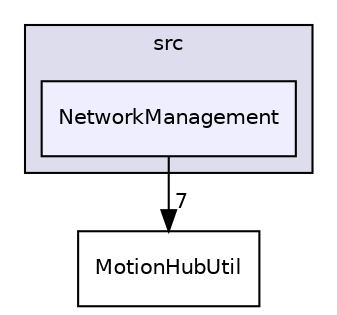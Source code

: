 digraph "src/NetworkManagement" {
  compound=true
  node [ fontsize="10", fontname="Helvetica"];
  edge [ labelfontsize="10", labelfontname="Helvetica"];
  subgraph clusterdir_68267d1309a1af8e8297ef4c3efbcdba {
    graph [ bgcolor="#ddddee", pencolor="black", label="src" fontname="Helvetica", fontsize="10", URL="dir_68267d1309a1af8e8297ef4c3efbcdba.html"]
  dir_8fb8f2c077f76e64c373394268b50889 [shape=box, label="NetworkManagement", style="filled", fillcolor="#eeeeff", pencolor="black", URL="dir_8fb8f2c077f76e64c373394268b50889.html"];
  }
  dir_b4817ea3b0dc3a781298faaa4ae67ebf [shape=box label="MotionHubUtil" URL="dir_b4817ea3b0dc3a781298faaa4ae67ebf.html"];
  dir_8fb8f2c077f76e64c373394268b50889->dir_b4817ea3b0dc3a781298faaa4ae67ebf [headlabel="7", labeldistance=1.5 headhref="dir_000004_000003.html"];
}
